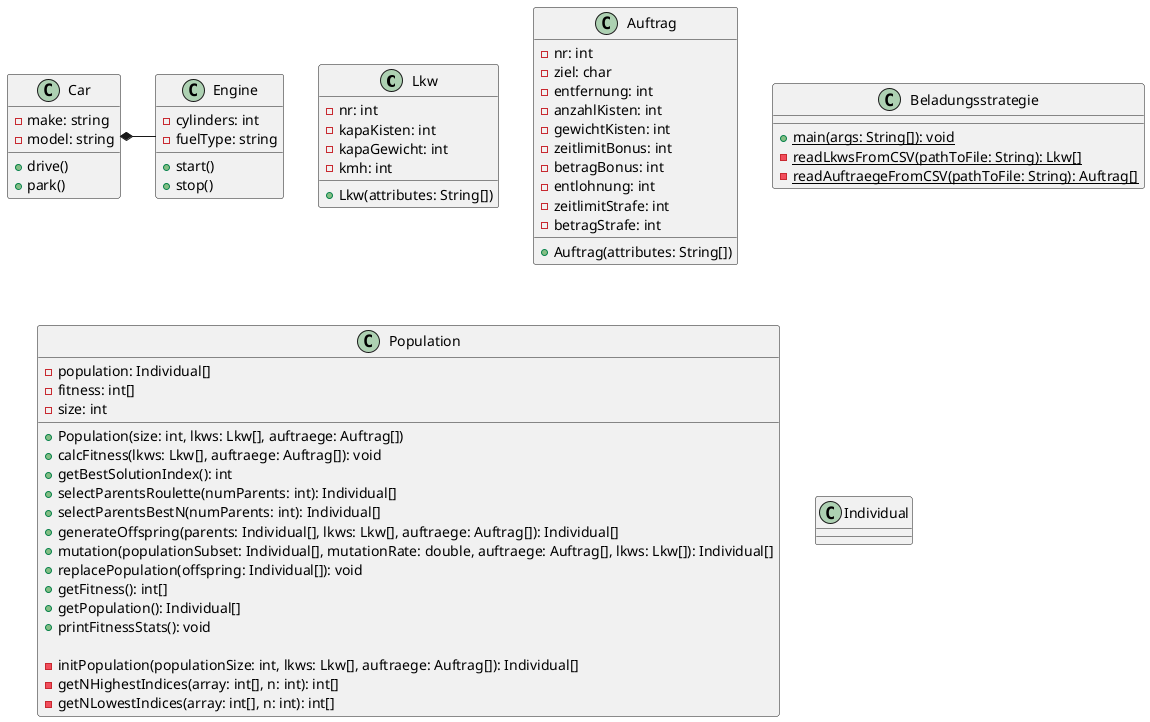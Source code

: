 @startuml

class Lkw {
  - nr: int
  - kapaKisten: int
  - kapaGewicht: int
  - kmh: int

  + Lkw(attributes: String[])
}

class Auftrag {
  - nr: int
  - ziel: char
  - entfernung: int
  - anzahlKisten: int
  - gewichtKisten: int
  - zeitlimitBonus: int
  - betragBonus: int
  - entlohnung: int
  - zeitlimitStrafe: int
  - betragStrafe: int

  + Auftrag(attributes: String[])
}

class Beladungsstrategie {
  + {static} main(args: String[]): void
  - {static} readLkwsFromCSV(pathToFile: String): Lkw[]
  - {static} readAuftraegeFromCSV(pathToFile: String): Auftrag[]
}

class Population {
  - population: Individual[]
  - fitness: int[]
  - size: int

  + Population(size: int, lkws: Lkw[], auftraege: Auftrag[])
  + calcFitness(lkws: Lkw[], auftraege: Auftrag[]): void
  + getBestSolutionIndex(): int
  + selectParentsRoulette(numParents: int): Individual[]
  + selectParentsBestN(numParents: int): Individual[]
  + generateOffspring(parents: Individual[], lkws: Lkw[], auftraege: Auftrag[]): Individual[]
  + mutation(populationSubset: Individual[], mutationRate: double, auftraege: Auftrag[], lkws: Lkw[]): Individual[]
  + replacePopulation(offspring: Individual[]): void
  + getFitness(): int[]
  + getPopulation(): Individual[]
  + printFitnessStats(): void

  - initPopulation(populationSize: int, lkws: Lkw[], auftraege: Auftrag[]): Individual[]
  - getNHighestIndices(array: int[], n: int): int[]
  - getNLowestIndices(array: int[], n: int): int[]
}

class Individual{

}

class Car {
  - make: string
  - model: string
  + drive()
  + park()
}

class Engine {
  - cylinders: int
  - fuelType: string
  + start()
  + stop()
}

Car *- Engine

@enduml